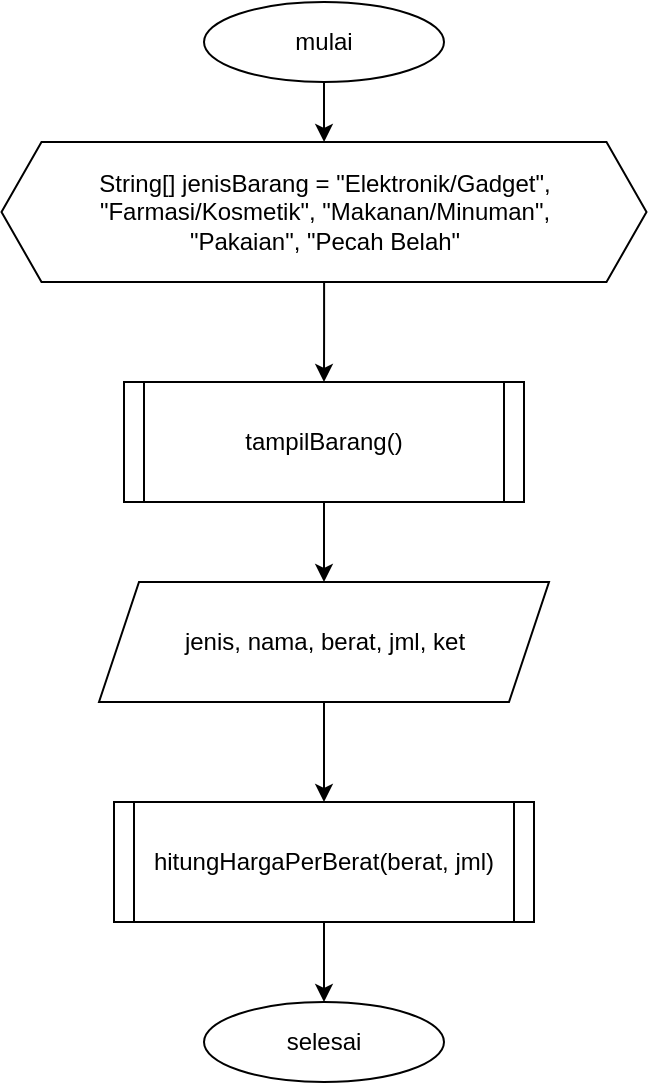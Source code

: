 <mxfile version="15.9.4" type="github" pages="3">
  <diagram id="_1Eji3tn8XVNdwe3SPvd" name="fitur">
    <mxGraphModel dx="1215" dy="522" grid="1" gridSize="10" guides="1" tooltips="1" connect="1" arrows="1" fold="1" page="1" pageScale="1" pageWidth="850" pageHeight="1100" math="0" shadow="0">
      <root>
        <mxCell id="0" />
        <mxCell id="1" parent="0" />
        <mxCell id="o9s-SpRbHLdgKH6kMi-r-27" value="" style="edgeStyle=orthogonalEdgeStyle;rounded=0;orthogonalLoop=1;jettySize=auto;html=1;" parent="1" source="o9s-SpRbHLdgKH6kMi-r-25" target="o9s-SpRbHLdgKH6kMi-r-42" edge="1">
          <mxGeometry relative="1" as="geometry">
            <mxPoint x="200" y="160" as="targetPoint" />
          </mxGeometry>
        </mxCell>
        <mxCell id="o9s-SpRbHLdgKH6kMi-r-25" value="mulai" style="ellipse;whiteSpace=wrap;html=1;" parent="1" vertex="1">
          <mxGeometry x="140" y="80" width="120" height="40" as="geometry" />
        </mxCell>
        <mxCell id="o9s-SpRbHLdgKH6kMi-r-34" value="" style="edgeStyle=orthogonalEdgeStyle;rounded=0;orthogonalLoop=1;jettySize=auto;html=1;" parent="1" source="o9s-SpRbHLdgKH6kMi-r-31" target="o9s-SpRbHLdgKH6kMi-r-35" edge="1">
          <mxGeometry relative="1" as="geometry">
            <mxPoint x="200" y="410" as="targetPoint" />
          </mxGeometry>
        </mxCell>
        <mxCell id="o9s-SpRbHLdgKH6kMi-r-31" value="tampilBarang()" style="shape=process;whiteSpace=wrap;html=1;backgroundOutline=1;size=0.05;" parent="1" vertex="1">
          <mxGeometry x="100" y="270" width="200" height="60" as="geometry" />
        </mxCell>
        <mxCell id="o9s-SpRbHLdgKH6kMi-r-39" value="" style="edgeStyle=orthogonalEdgeStyle;rounded=0;orthogonalLoop=1;jettySize=auto;html=1;" parent="1" source="o9s-SpRbHLdgKH6kMi-r-35" target="o9s-SpRbHLdgKH6kMi-r-38" edge="1">
          <mxGeometry relative="1" as="geometry" />
        </mxCell>
        <mxCell id="o9s-SpRbHLdgKH6kMi-r-35" value="jenis, nama, berat, jml, ket" style="shape=parallelogram;perimeter=parallelogramPerimeter;whiteSpace=wrap;html=1;fixedSize=1;" parent="1" vertex="1">
          <mxGeometry x="87.5" y="370" width="225" height="60" as="geometry" />
        </mxCell>
        <mxCell id="o9s-SpRbHLdgKH6kMi-r-41" value="" style="edgeStyle=orthogonalEdgeStyle;rounded=0;orthogonalLoop=1;jettySize=auto;html=1;" parent="1" source="o9s-SpRbHLdgKH6kMi-r-38" target="o9s-SpRbHLdgKH6kMi-r-40" edge="1">
          <mxGeometry relative="1" as="geometry" />
        </mxCell>
        <mxCell id="o9s-SpRbHLdgKH6kMi-r-38" value="hitungHargaPerBerat(berat, jml)" style="shape=process;whiteSpace=wrap;html=1;backgroundOutline=1;size=0.048;" parent="1" vertex="1">
          <mxGeometry x="95" y="480" width="210" height="60" as="geometry" />
        </mxCell>
        <mxCell id="o9s-SpRbHLdgKH6kMi-r-40" value="selesai" style="ellipse;whiteSpace=wrap;html=1;" parent="1" vertex="1">
          <mxGeometry x="140" y="580" width="120" height="40" as="geometry" />
        </mxCell>
        <mxCell id="o9s-SpRbHLdgKH6kMi-r-44" value="" style="edgeStyle=orthogonalEdgeStyle;rounded=0;orthogonalLoop=1;jettySize=auto;html=1;" parent="1" source="o9s-SpRbHLdgKH6kMi-r-42" target="o9s-SpRbHLdgKH6kMi-r-31" edge="1">
          <mxGeometry relative="1" as="geometry" />
        </mxCell>
        <mxCell id="o9s-SpRbHLdgKH6kMi-r-42" value="&lt;br&gt;&lt;div&gt;String[] jenisBarang = &quot;Elektronik/Gadget&quot;, &quot;Farmasi/Kosmetik&quot;, &quot;Makanan/Minuman&quot;, &quot;Pakaian&quot;,&amp;nbsp;&quot;Pecah Belah&quot;&lt;/div&gt;&lt;div&gt;&lt;br&gt;&lt;/div&gt;" style="shape=hexagon;perimeter=hexagonPerimeter2;whiteSpace=wrap;html=1;fixedSize=1;" parent="1" vertex="1">
          <mxGeometry x="38.75" y="150" width="322.5" height="70" as="geometry" />
        </mxCell>
      </root>
    </mxGraphModel>
  </diagram>
  <diagram id="umoTx6lyBB9Eg3Z3ZKNX" name="tampil ">
    <mxGraphModel dx="1215" dy="522" grid="1" gridSize="10" guides="1" tooltips="1" connect="1" arrows="1" fold="1" page="1" pageScale="1" pageWidth="850" pageHeight="1100" math="0" shadow="0">
      <root>
        <mxCell id="Yu19_bxgPYHYCtOx-w8t-0" />
        <mxCell id="Yu19_bxgPYHYCtOx-w8t-1" parent="Yu19_bxgPYHYCtOx-w8t-0" />
        <mxCell id="5ZYULevYrIwu_5AvUxBj-1" value="" style="edgeStyle=orthogonalEdgeStyle;rounded=0;orthogonalLoop=1;jettySize=auto;html=1;" edge="1" parent="Yu19_bxgPYHYCtOx-w8t-1" source="e-0vPw9SeARD4hIcXQrp-1" target="5ZYULevYrIwu_5AvUxBj-0">
          <mxGeometry relative="1" as="geometry" />
        </mxCell>
        <mxCell id="e-0vPw9SeARD4hIcXQrp-1" value="tampilBarang()" style="ellipse;whiteSpace=wrap;html=1;" vertex="1" parent="Yu19_bxgPYHYCtOx-w8t-1">
          <mxGeometry x="157.19" y="50" width="168.75" height="60" as="geometry" />
        </mxCell>
        <mxCell id="5ZYULevYrIwu_5AvUxBj-5" value="" style="edgeStyle=orthogonalEdgeStyle;rounded=0;orthogonalLoop=1;jettySize=auto;html=1;" edge="1" parent="Yu19_bxgPYHYCtOx-w8t-1" source="5ZYULevYrIwu_5AvUxBj-0" target="5ZYULevYrIwu_5AvUxBj-4">
          <mxGeometry relative="1" as="geometry" />
        </mxCell>
        <mxCell id="5ZYULevYrIwu_5AvUxBj-0" value="i = 0" style="whiteSpace=wrap;html=1;" vertex="1" parent="Yu19_bxgPYHYCtOx-w8t-1">
          <mxGeometry x="181.88" y="170" width="119.37" height="60" as="geometry" />
        </mxCell>
        <mxCell id="5ZYULevYrIwu_5AvUxBj-13" style="edgeStyle=orthogonalEdgeStyle;rounded=0;orthogonalLoop=1;jettySize=auto;html=1;exitX=0.5;exitY=1;exitDx=0;exitDy=0;entryX=0.5;entryY=0;entryDx=0;entryDy=0;" edge="1" parent="Yu19_bxgPYHYCtOx-w8t-1" source="5ZYULevYrIwu_5AvUxBj-4" target="5ZYULevYrIwu_5AvUxBj-12">
          <mxGeometry relative="1" as="geometry" />
        </mxCell>
        <mxCell id="5ZYULevYrIwu_5AvUxBj-4" value="i &amp;lt; jenisBarang.length" style="rhombus;whiteSpace=wrap;html=1;" vertex="1" parent="Yu19_bxgPYHYCtOx-w8t-1">
          <mxGeometry x="145.24" y="270" width="192.65" height="150" as="geometry" />
        </mxCell>
        <mxCell id="5ZYULevYrIwu_5AvUxBj-15" style="edgeStyle=orthogonalEdgeStyle;rounded=0;orthogonalLoop=1;jettySize=auto;html=1;exitX=0;exitY=0.5;exitDx=0;exitDy=0;" edge="1" parent="Yu19_bxgPYHYCtOx-w8t-1" source="5ZYULevYrIwu_5AvUxBj-6" target="5ZYULevYrIwu_5AvUxBj-4">
          <mxGeometry relative="1" as="geometry">
            <mxPoint x="340" y="345" as="targetPoint" />
          </mxGeometry>
        </mxCell>
        <mxCell id="5ZYULevYrIwu_5AvUxBj-6" value="i++" style="whiteSpace=wrap;html=1;" vertex="1" parent="Yu19_bxgPYHYCtOx-w8t-1">
          <mxGeometry x="420" y="327.5" width="85.78" height="35" as="geometry" />
        </mxCell>
        <mxCell id="5ZYULevYrIwu_5AvUxBj-14" style="edgeStyle=orthogonalEdgeStyle;rounded=0;orthogonalLoop=1;jettySize=auto;html=1;exitX=1;exitY=0.5;exitDx=0;exitDy=0;entryX=0.5;entryY=1;entryDx=0;entryDy=0;" edge="1" parent="Yu19_bxgPYHYCtOx-w8t-1" source="5ZYULevYrIwu_5AvUxBj-12" target="5ZYULevYrIwu_5AvUxBj-6">
          <mxGeometry relative="1" as="geometry" />
        </mxCell>
        <mxCell id="Z6_sWfhbuYogvlWNlfX6-1" value="" style="edgeStyle=orthogonalEdgeStyle;rounded=0;orthogonalLoop=1;jettySize=auto;html=1;" edge="1" parent="Yu19_bxgPYHYCtOx-w8t-1" source="5ZYULevYrIwu_5AvUxBj-12" target="Z6_sWfhbuYogvlWNlfX6-0">
          <mxGeometry relative="1" as="geometry" />
        </mxCell>
        <mxCell id="5ZYULevYrIwu_5AvUxBj-12" value="jenisBarang[i]" style="shape=parallelogram;perimeter=parallelogramPerimeter;whiteSpace=wrap;html=1;fixedSize=1;" vertex="1" parent="Yu19_bxgPYHYCtOx-w8t-1">
          <mxGeometry x="166.57" y="490" width="150" height="60" as="geometry" />
        </mxCell>
        <mxCell id="Z6_sWfhbuYogvlWNlfX6-0" value="selesai" style="ellipse;whiteSpace=wrap;html=1;" vertex="1" parent="Yu19_bxgPYHYCtOx-w8t-1">
          <mxGeometry x="167.36" y="610" width="148.43" height="50" as="geometry" />
        </mxCell>
      </root>
    </mxGraphModel>
  </diagram>
  <diagram id="DvL--JSAcVq9bxnd1R_u" name="hitungPerberat">
    <mxGraphModel dx="1068" dy="452" grid="1" gridSize="10" guides="1" tooltips="1" connect="1" arrows="1" fold="1" page="1" pageScale="1" pageWidth="850" pageHeight="1100" math="0" shadow="0">
      <root>
        <mxCell id="eOAq0Xc5gG7nsLpVQCI0-0" />
        <mxCell id="eOAq0Xc5gG7nsLpVQCI0-1" parent="eOAq0Xc5gG7nsLpVQCI0-0" />
      </root>
    </mxGraphModel>
  </diagram>
</mxfile>
